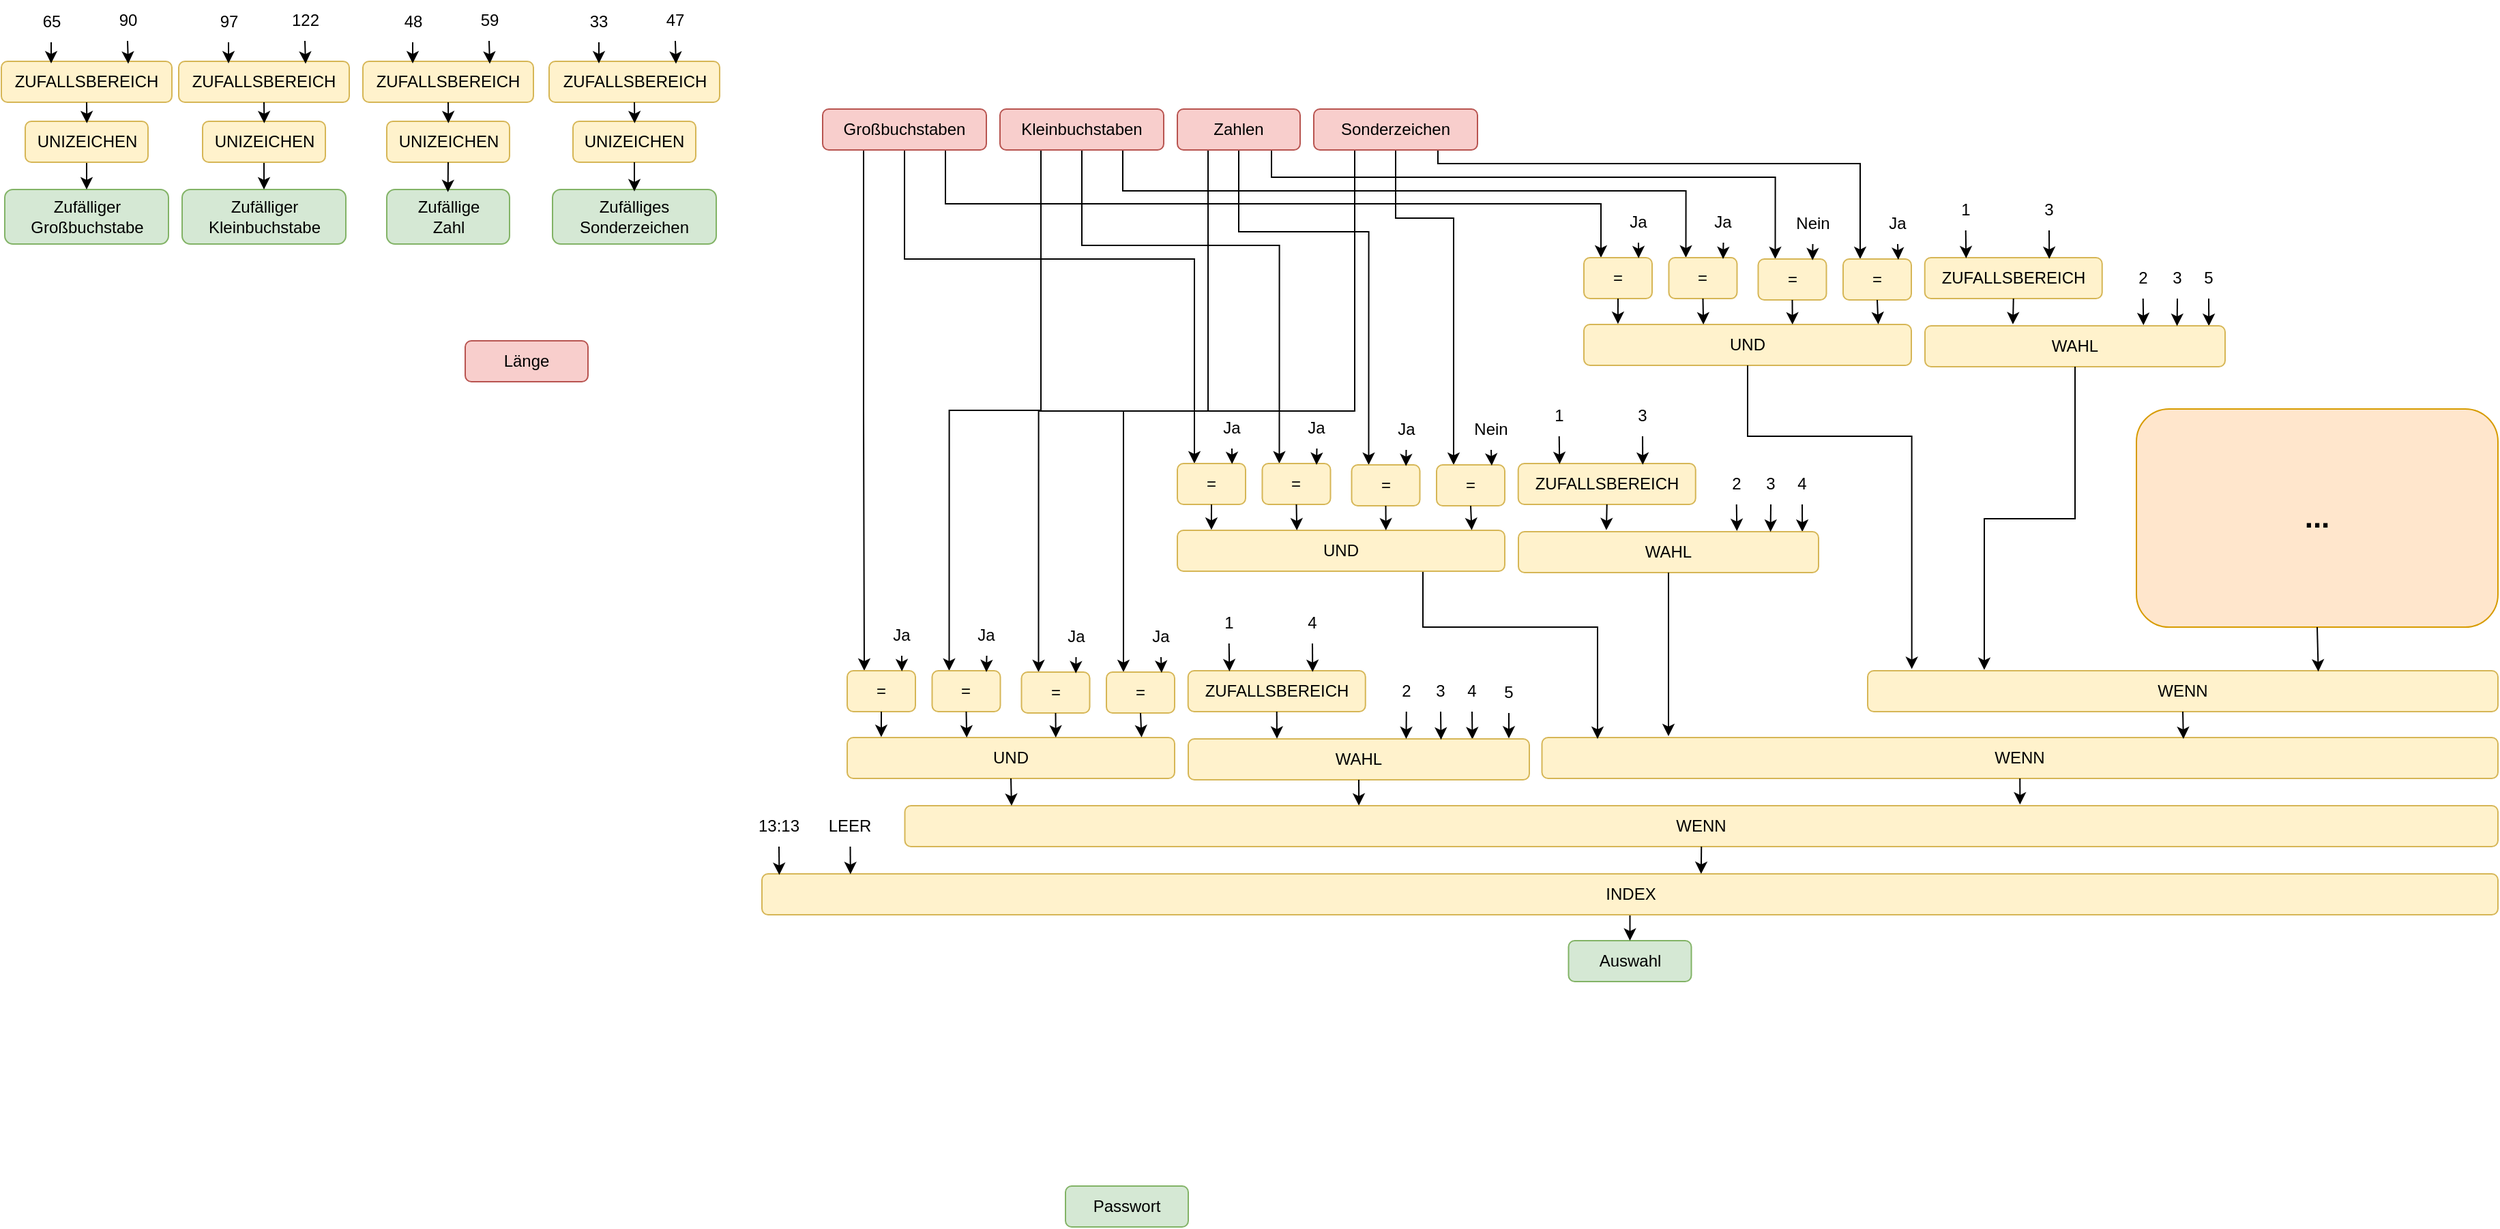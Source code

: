 <mxfile version="21.8.1" type="github">
  <diagram name="Seite-1" id="nKYYwXj5oOyGXuHnyCno">
    <mxGraphModel dx="1816" dy="517" grid="1" gridSize="10" guides="1" tooltips="1" connect="1" arrows="1" fold="1" page="1" pageScale="1" pageWidth="827" pageHeight="1169" math="0" shadow="0">
      <root>
        <mxCell id="0" />
        <mxCell id="1" parent="0" />
        <mxCell id="CdOR40OmgFl1oFGRCvYQ-68" value="3" style="text;html=1;strokeColor=none;fillColor=none;align=center;verticalAlign=middle;whiteSpace=wrap;rounded=0;" vertex="1" parent="1">
          <mxGeometry x="235" y="522" width="60" height="30" as="geometry" />
        </mxCell>
        <mxCell id="CdOR40OmgFl1oFGRCvYQ-69" value="4" style="text;html=1;strokeColor=none;fillColor=none;align=center;verticalAlign=middle;whiteSpace=wrap;rounded=0;" vertex="1" parent="1">
          <mxGeometry x="258" y="522" width="60" height="30" as="geometry" />
        </mxCell>
        <mxCell id="CdOR40OmgFl1oFGRCvYQ-84" style="edgeStyle=orthogonalEdgeStyle;rounded=0;orthogonalLoop=1;jettySize=auto;html=1;exitX=0.5;exitY=1;exitDx=0;exitDy=0;entryX=0.833;entryY=0.011;entryDx=0;entryDy=0;entryPerimeter=0;" edge="1" parent="1" source="CdOR40OmgFl1oFGRCvYQ-69" target="CdOR40OmgFl1oFGRCvYQ-63">
          <mxGeometry relative="1" as="geometry" />
        </mxCell>
        <mxCell id="CdOR40OmgFl1oFGRCvYQ-70" value="5" style="text;html=1;strokeColor=none;fillColor=none;align=center;verticalAlign=middle;whiteSpace=wrap;rounded=0;" vertex="1" parent="1">
          <mxGeometry x="285" y="523" width="60" height="30" as="geometry" />
        </mxCell>
        <mxCell id="CdOR40OmgFl1oFGRCvYQ-1" value="Länge" style="rounded=1;whiteSpace=wrap;html=1;fillColor=#f8cecc;strokeColor=#b85450;" vertex="1" parent="1">
          <mxGeometry x="-450" y="280" width="90" height="30" as="geometry" />
        </mxCell>
        <mxCell id="CdOR40OmgFl1oFGRCvYQ-192" style="edgeStyle=orthogonalEdgeStyle;rounded=0;orthogonalLoop=1;jettySize=auto;html=1;exitX=0.75;exitY=1;exitDx=0;exitDy=0;entryX=0.25;entryY=0;entryDx=0;entryDy=0;" edge="1" parent="1" source="CdOR40OmgFl1oFGRCvYQ-2" target="CdOR40OmgFl1oFGRCvYQ-142">
          <mxGeometry relative="1" as="geometry" />
        </mxCell>
        <mxCell id="CdOR40OmgFl1oFGRCvYQ-196" style="edgeStyle=orthogonalEdgeStyle;rounded=0;orthogonalLoop=1;jettySize=auto;html=1;exitX=0.5;exitY=1;exitDx=0;exitDy=0;entryX=0.25;entryY=0;entryDx=0;entryDy=0;" edge="1" parent="1" source="CdOR40OmgFl1oFGRCvYQ-2" target="CdOR40OmgFl1oFGRCvYQ-108">
          <mxGeometry relative="1" as="geometry">
            <Array as="points">
              <mxPoint x="-128" y="220" />
              <mxPoint x="84" y="220" />
            </Array>
          </mxGeometry>
        </mxCell>
        <mxCell id="CdOR40OmgFl1oFGRCvYQ-197" style="edgeStyle=orthogonalEdgeStyle;rounded=0;orthogonalLoop=1;jettySize=auto;html=1;exitX=0.25;exitY=1;exitDx=0;exitDy=0;entryX=0.25;entryY=0;entryDx=0;entryDy=0;" edge="1" parent="1" source="CdOR40OmgFl1oFGRCvYQ-2" target="CdOR40OmgFl1oFGRCvYQ-71">
          <mxGeometry relative="1" as="geometry" />
        </mxCell>
        <mxCell id="CdOR40OmgFl1oFGRCvYQ-2" value="Großbuchstaben" style="rounded=1;whiteSpace=wrap;html=1;fillColor=#f8cecc;strokeColor=#b85450;" vertex="1" parent="1">
          <mxGeometry x="-188" y="110" width="120" height="30" as="geometry" />
        </mxCell>
        <mxCell id="CdOR40OmgFl1oFGRCvYQ-191" style="edgeStyle=orthogonalEdgeStyle;rounded=0;orthogonalLoop=1;jettySize=auto;html=1;exitX=0.75;exitY=1;exitDx=0;exitDy=0;entryX=0.25;entryY=0;entryDx=0;entryDy=0;" edge="1" parent="1" source="CdOR40OmgFl1oFGRCvYQ-4" target="CdOR40OmgFl1oFGRCvYQ-144">
          <mxGeometry relative="1" as="geometry">
            <Array as="points">
              <mxPoint x="32" y="170" />
              <mxPoint x="445" y="170" />
            </Array>
          </mxGeometry>
        </mxCell>
        <mxCell id="CdOR40OmgFl1oFGRCvYQ-195" style="edgeStyle=orthogonalEdgeStyle;rounded=0;orthogonalLoop=1;jettySize=auto;html=1;exitX=0.5;exitY=1;exitDx=0;exitDy=0;entryX=0.25;entryY=0;entryDx=0;entryDy=0;" edge="1" parent="1" source="CdOR40OmgFl1oFGRCvYQ-4" target="CdOR40OmgFl1oFGRCvYQ-110">
          <mxGeometry relative="1" as="geometry">
            <Array as="points">
              <mxPoint x="2" y="210" />
              <mxPoint x="147" y="210" />
            </Array>
          </mxGeometry>
        </mxCell>
        <mxCell id="CdOR40OmgFl1oFGRCvYQ-198" style="edgeStyle=orthogonalEdgeStyle;rounded=0;orthogonalLoop=1;jettySize=auto;html=1;exitX=0.25;exitY=1;exitDx=0;exitDy=0;entryX=0.25;entryY=0;entryDx=0;entryDy=0;" edge="1" parent="1" source="CdOR40OmgFl1oFGRCvYQ-4" target="CdOR40OmgFl1oFGRCvYQ-73">
          <mxGeometry relative="1" as="geometry" />
        </mxCell>
        <mxCell id="CdOR40OmgFl1oFGRCvYQ-4" value="Kleinbuchstaben" style="rounded=1;whiteSpace=wrap;html=1;fillColor=#f8cecc;strokeColor=#b85450;" vertex="1" parent="1">
          <mxGeometry x="-58" y="110" width="120" height="30" as="geometry" />
        </mxCell>
        <mxCell id="CdOR40OmgFl1oFGRCvYQ-190" style="edgeStyle=orthogonalEdgeStyle;rounded=0;orthogonalLoop=1;jettySize=auto;html=1;exitX=0.75;exitY=1;exitDx=0;exitDy=0;entryX=0.25;entryY=0;entryDx=0;entryDy=0;" edge="1" parent="1" source="CdOR40OmgFl1oFGRCvYQ-5" target="CdOR40OmgFl1oFGRCvYQ-146">
          <mxGeometry relative="1" as="geometry">
            <Array as="points">
              <mxPoint x="141" y="140" />
              <mxPoint x="141" y="160" />
              <mxPoint x="510" y="160" />
            </Array>
          </mxGeometry>
        </mxCell>
        <mxCell id="CdOR40OmgFl1oFGRCvYQ-194" style="edgeStyle=orthogonalEdgeStyle;rounded=0;orthogonalLoop=1;jettySize=auto;html=1;exitX=0.5;exitY=1;exitDx=0;exitDy=0;entryX=0.25;entryY=0;entryDx=0;entryDy=0;" edge="1" parent="1" source="CdOR40OmgFl1oFGRCvYQ-5" target="CdOR40OmgFl1oFGRCvYQ-112">
          <mxGeometry relative="1" as="geometry">
            <Array as="points">
              <mxPoint x="117" y="200" />
              <mxPoint x="212" y="200" />
            </Array>
          </mxGeometry>
        </mxCell>
        <mxCell id="CdOR40OmgFl1oFGRCvYQ-199" style="edgeStyle=orthogonalEdgeStyle;rounded=0;orthogonalLoop=1;jettySize=auto;html=1;exitX=0.25;exitY=1;exitDx=0;exitDy=0;entryX=0.25;entryY=0;entryDx=0;entryDy=0;" edge="1" parent="1" source="CdOR40OmgFl1oFGRCvYQ-5" target="CdOR40OmgFl1oFGRCvYQ-75">
          <mxGeometry relative="1" as="geometry" />
        </mxCell>
        <mxCell id="CdOR40OmgFl1oFGRCvYQ-5" value="Zahlen" style="rounded=1;whiteSpace=wrap;html=1;fillColor=#f8cecc;strokeColor=#b85450;" vertex="1" parent="1">
          <mxGeometry x="72" y="110" width="90" height="30" as="geometry" />
        </mxCell>
        <mxCell id="CdOR40OmgFl1oFGRCvYQ-189" style="edgeStyle=orthogonalEdgeStyle;rounded=0;orthogonalLoop=1;jettySize=auto;html=1;exitX=0.75;exitY=1;exitDx=0;exitDy=0;entryX=0.25;entryY=0;entryDx=0;entryDy=0;" edge="1" parent="1" source="CdOR40OmgFl1oFGRCvYQ-6" target="CdOR40OmgFl1oFGRCvYQ-148">
          <mxGeometry relative="1" as="geometry">
            <Array as="points">
              <mxPoint x="263" y="140" />
              <mxPoint x="263" y="150" />
              <mxPoint x="572" y="150" />
            </Array>
          </mxGeometry>
        </mxCell>
        <mxCell id="CdOR40OmgFl1oFGRCvYQ-193" style="edgeStyle=orthogonalEdgeStyle;rounded=0;orthogonalLoop=1;jettySize=auto;html=1;exitX=0.5;exitY=1;exitDx=0;exitDy=0;entryX=0.25;entryY=0;entryDx=0;entryDy=0;" edge="1" parent="1" source="CdOR40OmgFl1oFGRCvYQ-6" target="CdOR40OmgFl1oFGRCvYQ-114">
          <mxGeometry relative="1" as="geometry">
            <Array as="points">
              <mxPoint x="232" y="190" />
              <mxPoint x="274" y="190" />
            </Array>
          </mxGeometry>
        </mxCell>
        <mxCell id="CdOR40OmgFl1oFGRCvYQ-200" style="edgeStyle=orthogonalEdgeStyle;rounded=0;orthogonalLoop=1;jettySize=auto;html=1;exitX=0.25;exitY=1;exitDx=0;exitDy=0;entryX=0.25;entryY=0;entryDx=0;entryDy=0;" edge="1" parent="1" source="CdOR40OmgFl1oFGRCvYQ-6" target="CdOR40OmgFl1oFGRCvYQ-77">
          <mxGeometry relative="1" as="geometry" />
        </mxCell>
        <mxCell id="CdOR40OmgFl1oFGRCvYQ-6" value="Sonderzeichen" style="rounded=1;whiteSpace=wrap;html=1;fillColor=#f8cecc;strokeColor=#b85450;" vertex="1" parent="1">
          <mxGeometry x="172" y="110" width="120" height="30" as="geometry" />
        </mxCell>
        <mxCell id="CdOR40OmgFl1oFGRCvYQ-8" value="Passwort" style="rounded=1;whiteSpace=wrap;html=1;fillColor=#d5e8d4;strokeColor=#82b366;" vertex="1" parent="1">
          <mxGeometry x="-10" y="900" width="90" height="30" as="geometry" />
        </mxCell>
        <mxCell id="CdOR40OmgFl1oFGRCvYQ-9" value="Auswahl" style="rounded=1;whiteSpace=wrap;html=1;fillColor=#d5e8d4;strokeColor=#82b366;" vertex="1" parent="1">
          <mxGeometry x="358.75" y="720" width="90" height="30" as="geometry" />
        </mxCell>
        <mxCell id="CdOR40OmgFl1oFGRCvYQ-11" value="Zufälliger&lt;br&gt;Großbuchstabe" style="rounded=1;whiteSpace=wrap;html=1;fillColor=#d5e8d4;strokeColor=#82b366;" vertex="1" parent="1">
          <mxGeometry x="-787.5" y="169" width="120" height="40" as="geometry" />
        </mxCell>
        <mxCell id="CdOR40OmgFl1oFGRCvYQ-12" value="Zufälliger&lt;br&gt;Kleinbuchstabe" style="rounded=1;whiteSpace=wrap;html=1;fillColor=#d5e8d4;strokeColor=#82b366;" vertex="1" parent="1">
          <mxGeometry x="-657.5" y="169" width="120" height="40" as="geometry" />
        </mxCell>
        <mxCell id="CdOR40OmgFl1oFGRCvYQ-14" value="Zufällige&lt;br&gt;Zahl" style="rounded=1;whiteSpace=wrap;html=1;fillColor=#d5e8d4;strokeColor=#82b366;" vertex="1" parent="1">
          <mxGeometry x="-507.5" y="169" width="90" height="40" as="geometry" />
        </mxCell>
        <mxCell id="CdOR40OmgFl1oFGRCvYQ-15" value="Zufälliges&lt;br&gt;Sonderzeichen" style="rounded=1;whiteSpace=wrap;html=1;fillColor=#d5e8d4;strokeColor=#82b366;" vertex="1" parent="1">
          <mxGeometry x="-386" y="169" width="120" height="40" as="geometry" />
        </mxCell>
        <mxCell id="CdOR40OmgFl1oFGRCvYQ-17" value="UNIZEICHEN" style="rounded=1;whiteSpace=wrap;html=1;fillColor=#fff2cc;strokeColor=#d6b656;" vertex="1" parent="1">
          <mxGeometry x="-371" y="119" width="90" height="30" as="geometry" />
        </mxCell>
        <mxCell id="CdOR40OmgFl1oFGRCvYQ-18" value="ZUFALLSBEREICH" style="rounded=1;whiteSpace=wrap;html=1;fillColor=#fff2cc;strokeColor=#d6b656;" vertex="1" parent="1">
          <mxGeometry x="-388.5" y="75" width="125" height="30" as="geometry" />
        </mxCell>
        <mxCell id="CdOR40OmgFl1oFGRCvYQ-19" value="33" style="text;html=1;strokeColor=none;fillColor=none;align=center;verticalAlign=middle;whiteSpace=wrap;rounded=0;" vertex="1" parent="1">
          <mxGeometry x="-382" y="31" width="60" height="30" as="geometry" />
        </mxCell>
        <mxCell id="CdOR40OmgFl1oFGRCvYQ-20" value="47" style="text;html=1;strokeColor=none;fillColor=none;align=center;verticalAlign=middle;whiteSpace=wrap;rounded=0;" vertex="1" parent="1">
          <mxGeometry x="-326" y="30" width="60" height="30" as="geometry" />
        </mxCell>
        <mxCell id="CdOR40OmgFl1oFGRCvYQ-22" style="edgeStyle=orthogonalEdgeStyle;rounded=0;orthogonalLoop=1;jettySize=auto;html=1;exitX=0.5;exitY=1;exitDx=0;exitDy=0;entryX=0.292;entryY=0.051;entryDx=0;entryDy=0;entryPerimeter=0;" edge="1" parent="1" source="CdOR40OmgFl1oFGRCvYQ-19" target="CdOR40OmgFl1oFGRCvYQ-18">
          <mxGeometry relative="1" as="geometry" />
        </mxCell>
        <mxCell id="CdOR40OmgFl1oFGRCvYQ-23" style="edgeStyle=orthogonalEdgeStyle;rounded=0;orthogonalLoop=1;jettySize=auto;html=1;exitX=0.5;exitY=1;exitDx=0;exitDy=0;entryX=0.744;entryY=0.058;entryDx=0;entryDy=0;entryPerimeter=0;" edge="1" parent="1" source="CdOR40OmgFl1oFGRCvYQ-20" target="CdOR40OmgFl1oFGRCvYQ-18">
          <mxGeometry relative="1" as="geometry" />
        </mxCell>
        <mxCell id="CdOR40OmgFl1oFGRCvYQ-24" style="edgeStyle=orthogonalEdgeStyle;rounded=0;orthogonalLoop=1;jettySize=auto;html=1;exitX=0.5;exitY=1;exitDx=0;exitDy=0;entryX=0.502;entryY=0.046;entryDx=0;entryDy=0;entryPerimeter=0;" edge="1" parent="1" source="CdOR40OmgFl1oFGRCvYQ-18" target="CdOR40OmgFl1oFGRCvYQ-17">
          <mxGeometry relative="1" as="geometry" />
        </mxCell>
        <mxCell id="CdOR40OmgFl1oFGRCvYQ-25" style="edgeStyle=orthogonalEdgeStyle;rounded=0;orthogonalLoop=1;jettySize=auto;html=1;exitX=0.5;exitY=1;exitDx=0;exitDy=0;entryX=0.5;entryY=0.035;entryDx=0;entryDy=0;entryPerimeter=0;" edge="1" parent="1" source="CdOR40OmgFl1oFGRCvYQ-17" target="CdOR40OmgFl1oFGRCvYQ-15">
          <mxGeometry relative="1" as="geometry" />
        </mxCell>
        <mxCell id="CdOR40OmgFl1oFGRCvYQ-56" style="edgeStyle=orthogonalEdgeStyle;rounded=0;orthogonalLoop=1;jettySize=auto;html=1;exitX=0.5;exitY=1;exitDx=0;exitDy=0;entryX=0.5;entryY=0;entryDx=0;entryDy=0;" edge="1" parent="1" source="CdOR40OmgFl1oFGRCvYQ-26" target="CdOR40OmgFl1oFGRCvYQ-12">
          <mxGeometry relative="1" as="geometry" />
        </mxCell>
        <mxCell id="CdOR40OmgFl1oFGRCvYQ-26" value="UNIZEICHEN" style="rounded=1;whiteSpace=wrap;html=1;fillColor=#fff2cc;strokeColor=#d6b656;" vertex="1" parent="1">
          <mxGeometry x="-642.5" y="119" width="90" height="30" as="geometry" />
        </mxCell>
        <mxCell id="CdOR40OmgFl1oFGRCvYQ-27" value="ZUFALLSBEREICH" style="rounded=1;whiteSpace=wrap;html=1;fillColor=#fff2cc;strokeColor=#d6b656;" vertex="1" parent="1">
          <mxGeometry x="-660" y="75" width="125" height="30" as="geometry" />
        </mxCell>
        <mxCell id="CdOR40OmgFl1oFGRCvYQ-28" value="97" style="text;html=1;strokeColor=none;fillColor=none;align=center;verticalAlign=middle;whiteSpace=wrap;rounded=0;" vertex="1" parent="1">
          <mxGeometry x="-653.5" y="31" width="60" height="30" as="geometry" />
        </mxCell>
        <mxCell id="CdOR40OmgFl1oFGRCvYQ-29" value="122" style="text;html=1;strokeColor=none;fillColor=none;align=center;verticalAlign=middle;whiteSpace=wrap;rounded=0;" vertex="1" parent="1">
          <mxGeometry x="-597.5" y="30" width="60" height="30" as="geometry" />
        </mxCell>
        <mxCell id="CdOR40OmgFl1oFGRCvYQ-30" style="edgeStyle=orthogonalEdgeStyle;rounded=0;orthogonalLoop=1;jettySize=auto;html=1;exitX=0.5;exitY=1;exitDx=0;exitDy=0;entryX=0.292;entryY=0.051;entryDx=0;entryDy=0;entryPerimeter=0;" edge="1" parent="1" source="CdOR40OmgFl1oFGRCvYQ-28" target="CdOR40OmgFl1oFGRCvYQ-27">
          <mxGeometry relative="1" as="geometry" />
        </mxCell>
        <mxCell id="CdOR40OmgFl1oFGRCvYQ-31" style="edgeStyle=orthogonalEdgeStyle;rounded=0;orthogonalLoop=1;jettySize=auto;html=1;exitX=0.5;exitY=1;exitDx=0;exitDy=0;entryX=0.744;entryY=0.058;entryDx=0;entryDy=0;entryPerimeter=0;" edge="1" parent="1" source="CdOR40OmgFl1oFGRCvYQ-29" target="CdOR40OmgFl1oFGRCvYQ-27">
          <mxGeometry relative="1" as="geometry" />
        </mxCell>
        <mxCell id="CdOR40OmgFl1oFGRCvYQ-32" style="edgeStyle=orthogonalEdgeStyle;rounded=0;orthogonalLoop=1;jettySize=auto;html=1;exitX=0.5;exitY=1;exitDx=0;exitDy=0;entryX=0.502;entryY=0.046;entryDx=0;entryDy=0;entryPerimeter=0;" edge="1" parent="1" source="CdOR40OmgFl1oFGRCvYQ-27" target="CdOR40OmgFl1oFGRCvYQ-26">
          <mxGeometry relative="1" as="geometry" />
        </mxCell>
        <mxCell id="CdOR40OmgFl1oFGRCvYQ-57" style="edgeStyle=orthogonalEdgeStyle;rounded=0;orthogonalLoop=1;jettySize=auto;html=1;exitX=0.5;exitY=1;exitDx=0;exitDy=0;entryX=0.5;entryY=0;entryDx=0;entryDy=0;" edge="1" parent="1" source="CdOR40OmgFl1oFGRCvYQ-33" target="CdOR40OmgFl1oFGRCvYQ-11">
          <mxGeometry relative="1" as="geometry" />
        </mxCell>
        <mxCell id="CdOR40OmgFl1oFGRCvYQ-33" value="UNIZEICHEN" style="rounded=1;whiteSpace=wrap;html=1;fillColor=#fff2cc;strokeColor=#d6b656;" vertex="1" parent="1">
          <mxGeometry x="-772.5" y="119" width="90" height="30" as="geometry" />
        </mxCell>
        <mxCell id="CdOR40OmgFl1oFGRCvYQ-34" value="ZUFALLSBEREICH" style="rounded=1;whiteSpace=wrap;html=1;fillColor=#fff2cc;strokeColor=#d6b656;" vertex="1" parent="1">
          <mxGeometry x="-790" y="75" width="125" height="30" as="geometry" />
        </mxCell>
        <mxCell id="CdOR40OmgFl1oFGRCvYQ-35" value="65" style="text;html=1;strokeColor=none;fillColor=none;align=center;verticalAlign=middle;whiteSpace=wrap;rounded=0;" vertex="1" parent="1">
          <mxGeometry x="-783.5" y="31" width="60" height="30" as="geometry" />
        </mxCell>
        <mxCell id="CdOR40OmgFl1oFGRCvYQ-36" value="90" style="text;html=1;strokeColor=none;fillColor=none;align=center;verticalAlign=middle;whiteSpace=wrap;rounded=0;" vertex="1" parent="1">
          <mxGeometry x="-727.5" y="30" width="60" height="30" as="geometry" />
        </mxCell>
        <mxCell id="CdOR40OmgFl1oFGRCvYQ-37" style="edgeStyle=orthogonalEdgeStyle;rounded=0;orthogonalLoop=1;jettySize=auto;html=1;exitX=0.5;exitY=1;exitDx=0;exitDy=0;entryX=0.292;entryY=0.051;entryDx=0;entryDy=0;entryPerimeter=0;" edge="1" parent="1" source="CdOR40OmgFl1oFGRCvYQ-35" target="CdOR40OmgFl1oFGRCvYQ-34">
          <mxGeometry relative="1" as="geometry" />
        </mxCell>
        <mxCell id="CdOR40OmgFl1oFGRCvYQ-38" style="edgeStyle=orthogonalEdgeStyle;rounded=0;orthogonalLoop=1;jettySize=auto;html=1;exitX=0.5;exitY=1;exitDx=0;exitDy=0;entryX=0.744;entryY=0.058;entryDx=0;entryDy=0;entryPerimeter=0;" edge="1" parent="1" source="CdOR40OmgFl1oFGRCvYQ-36" target="CdOR40OmgFl1oFGRCvYQ-34">
          <mxGeometry relative="1" as="geometry" />
        </mxCell>
        <mxCell id="CdOR40OmgFl1oFGRCvYQ-39" style="edgeStyle=orthogonalEdgeStyle;rounded=0;orthogonalLoop=1;jettySize=auto;html=1;exitX=0.5;exitY=1;exitDx=0;exitDy=0;entryX=0.502;entryY=0.046;entryDx=0;entryDy=0;entryPerimeter=0;" edge="1" parent="1" source="CdOR40OmgFl1oFGRCvYQ-34" target="CdOR40OmgFl1oFGRCvYQ-33">
          <mxGeometry relative="1" as="geometry" />
        </mxCell>
        <mxCell id="CdOR40OmgFl1oFGRCvYQ-47" value="UNIZEICHEN" style="rounded=1;whiteSpace=wrap;html=1;fillColor=#fff2cc;strokeColor=#d6b656;" vertex="1" parent="1">
          <mxGeometry x="-507.5" y="119" width="90" height="30" as="geometry" />
        </mxCell>
        <mxCell id="CdOR40OmgFl1oFGRCvYQ-48" value="ZUFALLSBEREICH" style="rounded=1;whiteSpace=wrap;html=1;fillColor=#fff2cc;strokeColor=#d6b656;" vertex="1" parent="1">
          <mxGeometry x="-525" y="75" width="125" height="30" as="geometry" />
        </mxCell>
        <mxCell id="CdOR40OmgFl1oFGRCvYQ-49" value="48" style="text;html=1;strokeColor=none;fillColor=none;align=center;verticalAlign=middle;whiteSpace=wrap;rounded=0;" vertex="1" parent="1">
          <mxGeometry x="-518.5" y="31" width="60" height="30" as="geometry" />
        </mxCell>
        <mxCell id="CdOR40OmgFl1oFGRCvYQ-50" value="59" style="text;html=1;strokeColor=none;fillColor=none;align=center;verticalAlign=middle;whiteSpace=wrap;rounded=0;" vertex="1" parent="1">
          <mxGeometry x="-462.5" y="30" width="60" height="30" as="geometry" />
        </mxCell>
        <mxCell id="CdOR40OmgFl1oFGRCvYQ-51" style="edgeStyle=orthogonalEdgeStyle;rounded=0;orthogonalLoop=1;jettySize=auto;html=1;exitX=0.5;exitY=1;exitDx=0;exitDy=0;entryX=0.292;entryY=0.051;entryDx=0;entryDy=0;entryPerimeter=0;" edge="1" parent="1" source="CdOR40OmgFl1oFGRCvYQ-49" target="CdOR40OmgFl1oFGRCvYQ-48">
          <mxGeometry relative="1" as="geometry" />
        </mxCell>
        <mxCell id="CdOR40OmgFl1oFGRCvYQ-52" style="edgeStyle=orthogonalEdgeStyle;rounded=0;orthogonalLoop=1;jettySize=auto;html=1;exitX=0.5;exitY=1;exitDx=0;exitDy=0;entryX=0.744;entryY=0.058;entryDx=0;entryDy=0;entryPerimeter=0;" edge="1" parent="1" source="CdOR40OmgFl1oFGRCvYQ-50" target="CdOR40OmgFl1oFGRCvYQ-48">
          <mxGeometry relative="1" as="geometry" />
        </mxCell>
        <mxCell id="CdOR40OmgFl1oFGRCvYQ-53" style="edgeStyle=orthogonalEdgeStyle;rounded=0;orthogonalLoop=1;jettySize=auto;html=1;exitX=0.5;exitY=1;exitDx=0;exitDy=0;entryX=0.502;entryY=0.046;entryDx=0;entryDy=0;entryPerimeter=0;" edge="1" parent="1" source="CdOR40OmgFl1oFGRCvYQ-48" target="CdOR40OmgFl1oFGRCvYQ-47">
          <mxGeometry relative="1" as="geometry" />
        </mxCell>
        <mxCell id="CdOR40OmgFl1oFGRCvYQ-54" style="edgeStyle=orthogonalEdgeStyle;rounded=0;orthogonalLoop=1;jettySize=auto;html=1;exitX=0.5;exitY=1;exitDx=0;exitDy=0;entryX=0.498;entryY=0.048;entryDx=0;entryDy=0;entryPerimeter=0;" edge="1" parent="1" source="CdOR40OmgFl1oFGRCvYQ-47" target="CdOR40OmgFl1oFGRCvYQ-14">
          <mxGeometry relative="1" as="geometry" />
        </mxCell>
        <mxCell id="CdOR40OmgFl1oFGRCvYQ-176" style="edgeStyle=orthogonalEdgeStyle;rounded=0;orthogonalLoop=1;jettySize=auto;html=1;exitX=0.5;exitY=1;exitDx=0;exitDy=0;entryX=0.5;entryY=0;entryDx=0;entryDy=0;" edge="1" parent="1" source="CdOR40OmgFl1oFGRCvYQ-58" target="CdOR40OmgFl1oFGRCvYQ-9">
          <mxGeometry relative="1" as="geometry" />
        </mxCell>
        <mxCell id="CdOR40OmgFl1oFGRCvYQ-58" value="INDEX" style="rounded=1;whiteSpace=wrap;html=1;fillColor=#fff2cc;strokeColor=#d6b656;" vertex="1" parent="1">
          <mxGeometry x="-232.5" y="671" width="1272.5" height="30" as="geometry" />
        </mxCell>
        <mxCell id="CdOR40OmgFl1oFGRCvYQ-59" value="13:13" style="text;html=1;strokeColor=none;fillColor=none;align=center;verticalAlign=middle;whiteSpace=wrap;rounded=0;" vertex="1" parent="1">
          <mxGeometry x="-250" y="621" width="60" height="30" as="geometry" />
        </mxCell>
        <mxCell id="CdOR40OmgFl1oFGRCvYQ-60" value="LEER" style="text;html=1;strokeColor=none;fillColor=none;align=center;verticalAlign=middle;whiteSpace=wrap;rounded=0;" vertex="1" parent="1">
          <mxGeometry x="-197.75" y="621" width="60" height="30" as="geometry" />
        </mxCell>
        <mxCell id="CdOR40OmgFl1oFGRCvYQ-61" value="WENN" style="rounded=1;whiteSpace=wrap;html=1;fillColor=#fff2cc;strokeColor=#d6b656;" vertex="1" parent="1">
          <mxGeometry x="-127.75" y="621" width="1167.75" height="30" as="geometry" />
        </mxCell>
        <mxCell id="CdOR40OmgFl1oFGRCvYQ-62" value="UND" style="rounded=1;whiteSpace=wrap;html=1;fillColor=#fff2cc;strokeColor=#d6b656;" vertex="1" parent="1">
          <mxGeometry x="-170" y="571" width="240" height="30" as="geometry" />
        </mxCell>
        <mxCell id="CdOR40OmgFl1oFGRCvYQ-63" value="WAHL" style="rounded=1;whiteSpace=wrap;html=1;fillColor=#fff2cc;strokeColor=#d6b656;" vertex="1" parent="1">
          <mxGeometry x="80" y="572" width="250" height="30" as="geometry" />
        </mxCell>
        <mxCell id="CdOR40OmgFl1oFGRCvYQ-64" value="ZUFALLSBEREICH" style="rounded=1;whiteSpace=wrap;html=1;fillColor=#fff2cc;strokeColor=#d6b656;" vertex="1" parent="1">
          <mxGeometry x="79.87" y="522" width="130" height="30" as="geometry" />
        </mxCell>
        <mxCell id="CdOR40OmgFl1oFGRCvYQ-65" value="1" style="text;html=1;strokeColor=none;fillColor=none;align=center;verticalAlign=middle;whiteSpace=wrap;rounded=0;" vertex="1" parent="1">
          <mxGeometry x="79.87" y="472" width="60" height="30" as="geometry" />
        </mxCell>
        <mxCell id="CdOR40OmgFl1oFGRCvYQ-66" value="4" style="text;html=1;strokeColor=none;fillColor=none;align=center;verticalAlign=middle;whiteSpace=wrap;rounded=0;" vertex="1" parent="1">
          <mxGeometry x="141" y="472" width="60" height="30" as="geometry" />
        </mxCell>
        <mxCell id="CdOR40OmgFl1oFGRCvYQ-67" value="2" style="text;html=1;strokeColor=none;fillColor=none;align=center;verticalAlign=middle;whiteSpace=wrap;rounded=0;" vertex="1" parent="1">
          <mxGeometry x="209.87" y="522" width="60" height="30" as="geometry" />
        </mxCell>
        <mxCell id="CdOR40OmgFl1oFGRCvYQ-71" value="=" style="rounded=1;whiteSpace=wrap;html=1;fillColor=#fff2cc;strokeColor=#d6b656;" vertex="1" parent="1">
          <mxGeometry x="-170" y="522" width="50" height="30" as="geometry" />
        </mxCell>
        <mxCell id="CdOR40OmgFl1oFGRCvYQ-72" value="Ja" style="text;html=1;strokeColor=none;fillColor=none;align=center;verticalAlign=middle;whiteSpace=wrap;rounded=0;" vertex="1" parent="1">
          <mxGeometry x="-160" y="481" width="60" height="30" as="geometry" />
        </mxCell>
        <mxCell id="CdOR40OmgFl1oFGRCvYQ-73" value="=" style="rounded=1;whiteSpace=wrap;html=1;fillColor=#fff2cc;strokeColor=#d6b656;" vertex="1" parent="1">
          <mxGeometry x="-107.75" y="522" width="50" height="30" as="geometry" />
        </mxCell>
        <mxCell id="CdOR40OmgFl1oFGRCvYQ-74" value="Ja" style="text;html=1;strokeColor=none;fillColor=none;align=center;verticalAlign=middle;whiteSpace=wrap;rounded=0;" vertex="1" parent="1">
          <mxGeometry x="-97.75" y="481" width="60" height="30" as="geometry" />
        </mxCell>
        <mxCell id="CdOR40OmgFl1oFGRCvYQ-75" value="=" style="rounded=1;whiteSpace=wrap;html=1;fillColor=#fff2cc;strokeColor=#d6b656;" vertex="1" parent="1">
          <mxGeometry x="-42.25" y="523" width="50" height="30" as="geometry" />
        </mxCell>
        <mxCell id="CdOR40OmgFl1oFGRCvYQ-76" value="Ja" style="text;html=1;strokeColor=none;fillColor=none;align=center;verticalAlign=middle;whiteSpace=wrap;rounded=0;" vertex="1" parent="1">
          <mxGeometry x="-32.25" y="482" width="60" height="30" as="geometry" />
        </mxCell>
        <mxCell id="CdOR40OmgFl1oFGRCvYQ-77" value="=" style="rounded=1;whiteSpace=wrap;html=1;fillColor=#fff2cc;strokeColor=#d6b656;" vertex="1" parent="1">
          <mxGeometry x="20" y="523" width="50" height="30" as="geometry" />
        </mxCell>
        <mxCell id="CdOR40OmgFl1oFGRCvYQ-78" value="Ja" style="text;html=1;strokeColor=none;fillColor=none;align=center;verticalAlign=middle;whiteSpace=wrap;rounded=0;" vertex="1" parent="1">
          <mxGeometry x="30" y="482" width="60" height="30" as="geometry" />
        </mxCell>
        <mxCell id="CdOR40OmgFl1oFGRCvYQ-82" style="edgeStyle=orthogonalEdgeStyle;rounded=0;orthogonalLoop=1;jettySize=auto;html=1;exitX=0.5;exitY=1;exitDx=0;exitDy=0;entryX=0.26;entryY=-0.006;entryDx=0;entryDy=0;entryPerimeter=0;" edge="1" parent="1" source="CdOR40OmgFl1oFGRCvYQ-64" target="CdOR40OmgFl1oFGRCvYQ-63">
          <mxGeometry relative="1" as="geometry" />
        </mxCell>
        <mxCell id="CdOR40OmgFl1oFGRCvYQ-83" style="edgeStyle=orthogonalEdgeStyle;rounded=0;orthogonalLoop=1;jettySize=auto;html=1;exitX=0.5;exitY=1;exitDx=0;exitDy=0;entryX=0.94;entryY=-0.011;entryDx=0;entryDy=0;entryPerimeter=0;" edge="1" parent="1" source="CdOR40OmgFl1oFGRCvYQ-70" target="CdOR40OmgFl1oFGRCvYQ-63">
          <mxGeometry relative="1" as="geometry" />
        </mxCell>
        <mxCell id="CdOR40OmgFl1oFGRCvYQ-85" style="edgeStyle=orthogonalEdgeStyle;rounded=0;orthogonalLoop=1;jettySize=auto;html=1;exitX=0.5;exitY=1;exitDx=0;exitDy=0;entryX=0.741;entryY=0.019;entryDx=0;entryDy=0;entryPerimeter=0;" edge="1" parent="1" source="CdOR40OmgFl1oFGRCvYQ-68" target="CdOR40OmgFl1oFGRCvYQ-63">
          <mxGeometry relative="1" as="geometry" />
        </mxCell>
        <mxCell id="CdOR40OmgFl1oFGRCvYQ-86" style="edgeStyle=orthogonalEdgeStyle;rounded=0;orthogonalLoop=1;jettySize=auto;html=1;exitX=0.5;exitY=1;exitDx=0;exitDy=0;entryX=0.639;entryY=0.002;entryDx=0;entryDy=0;entryPerimeter=0;" edge="1" parent="1" source="CdOR40OmgFl1oFGRCvYQ-67" target="CdOR40OmgFl1oFGRCvYQ-63">
          <mxGeometry relative="1" as="geometry" />
        </mxCell>
        <mxCell id="CdOR40OmgFl1oFGRCvYQ-87" style="edgeStyle=orthogonalEdgeStyle;rounded=0;orthogonalLoop=1;jettySize=auto;html=1;exitX=0.5;exitY=1;exitDx=0;exitDy=0;entryX=0.233;entryY=0.015;entryDx=0;entryDy=0;entryPerimeter=0;" edge="1" parent="1" source="CdOR40OmgFl1oFGRCvYQ-65" target="CdOR40OmgFl1oFGRCvYQ-64">
          <mxGeometry relative="1" as="geometry" />
        </mxCell>
        <mxCell id="CdOR40OmgFl1oFGRCvYQ-88" style="edgeStyle=orthogonalEdgeStyle;rounded=0;orthogonalLoop=1;jettySize=auto;html=1;exitX=0.5;exitY=1;exitDx=0;exitDy=0;entryX=0.702;entryY=0.03;entryDx=0;entryDy=0;entryPerimeter=0;" edge="1" parent="1" source="CdOR40OmgFl1oFGRCvYQ-66" target="CdOR40OmgFl1oFGRCvYQ-64">
          <mxGeometry relative="1" as="geometry" />
        </mxCell>
        <mxCell id="CdOR40OmgFl1oFGRCvYQ-89" style="edgeStyle=orthogonalEdgeStyle;rounded=0;orthogonalLoop=1;jettySize=auto;html=1;exitX=0.5;exitY=1;exitDx=0;exitDy=0;entryX=0.802;entryY=0.013;entryDx=0;entryDy=0;entryPerimeter=0;" edge="1" parent="1" source="CdOR40OmgFl1oFGRCvYQ-72" target="CdOR40OmgFl1oFGRCvYQ-71">
          <mxGeometry relative="1" as="geometry" />
        </mxCell>
        <mxCell id="CdOR40OmgFl1oFGRCvYQ-90" style="edgeStyle=orthogonalEdgeStyle;rounded=0;orthogonalLoop=1;jettySize=auto;html=1;exitX=0.5;exitY=1;exitDx=0;exitDy=0;entryX=0.795;entryY=0.032;entryDx=0;entryDy=0;entryPerimeter=0;" edge="1" parent="1" source="CdOR40OmgFl1oFGRCvYQ-74" target="CdOR40OmgFl1oFGRCvYQ-73">
          <mxGeometry relative="1" as="geometry" />
        </mxCell>
        <mxCell id="CdOR40OmgFl1oFGRCvYQ-91" style="edgeStyle=orthogonalEdgeStyle;rounded=0;orthogonalLoop=1;jettySize=auto;html=1;exitX=0.5;exitY=1;exitDx=0;exitDy=0;entryX=0.797;entryY=0.031;entryDx=0;entryDy=0;entryPerimeter=0;" edge="1" parent="1" source="CdOR40OmgFl1oFGRCvYQ-76" target="CdOR40OmgFl1oFGRCvYQ-75">
          <mxGeometry relative="1" as="geometry" />
        </mxCell>
        <mxCell id="CdOR40OmgFl1oFGRCvYQ-92" style="edgeStyle=orthogonalEdgeStyle;rounded=0;orthogonalLoop=1;jettySize=auto;html=1;exitX=0.5;exitY=1;exitDx=0;exitDy=0;entryX=0.809;entryY=0.018;entryDx=0;entryDy=0;entryPerimeter=0;" edge="1" parent="1" source="CdOR40OmgFl1oFGRCvYQ-78" target="CdOR40OmgFl1oFGRCvYQ-77">
          <mxGeometry relative="1" as="geometry" />
        </mxCell>
        <mxCell id="CdOR40OmgFl1oFGRCvYQ-93" style="edgeStyle=orthogonalEdgeStyle;rounded=0;orthogonalLoop=1;jettySize=auto;html=1;exitX=0.5;exitY=1;exitDx=0;exitDy=0;entryX=0.104;entryY=-0.012;entryDx=0;entryDy=0;entryPerimeter=0;" edge="1" parent="1" source="CdOR40OmgFl1oFGRCvYQ-71" target="CdOR40OmgFl1oFGRCvYQ-62">
          <mxGeometry relative="1" as="geometry" />
        </mxCell>
        <mxCell id="CdOR40OmgFl1oFGRCvYQ-94" style="edgeStyle=orthogonalEdgeStyle;rounded=0;orthogonalLoop=1;jettySize=auto;html=1;exitX=0.5;exitY=1;exitDx=0;exitDy=0;entryX=0.365;entryY=0.001;entryDx=0;entryDy=0;entryPerimeter=0;" edge="1" parent="1" source="CdOR40OmgFl1oFGRCvYQ-73" target="CdOR40OmgFl1oFGRCvYQ-62">
          <mxGeometry relative="1" as="geometry" />
        </mxCell>
        <mxCell id="CdOR40OmgFl1oFGRCvYQ-95" style="edgeStyle=orthogonalEdgeStyle;rounded=0;orthogonalLoop=1;jettySize=auto;html=1;exitX=0.5;exitY=1;exitDx=0;exitDy=0;entryX=0.637;entryY=0.001;entryDx=0;entryDy=0;entryPerimeter=0;" edge="1" parent="1" source="CdOR40OmgFl1oFGRCvYQ-75" target="CdOR40OmgFl1oFGRCvYQ-62">
          <mxGeometry relative="1" as="geometry" />
        </mxCell>
        <mxCell id="CdOR40OmgFl1oFGRCvYQ-96" style="edgeStyle=orthogonalEdgeStyle;rounded=0;orthogonalLoop=1;jettySize=auto;html=1;exitX=0.5;exitY=1;exitDx=0;exitDy=0;entryX=0.899;entryY=-0.005;entryDx=0;entryDy=0;entryPerimeter=0;" edge="1" parent="1" source="CdOR40OmgFl1oFGRCvYQ-77" target="CdOR40OmgFl1oFGRCvYQ-62">
          <mxGeometry relative="1" as="geometry" />
        </mxCell>
        <mxCell id="CdOR40OmgFl1oFGRCvYQ-97" value="3" style="text;html=1;strokeColor=none;fillColor=none;align=center;verticalAlign=middle;whiteSpace=wrap;rounded=0;" vertex="1" parent="1">
          <mxGeometry x="477" y="370" width="60" height="30" as="geometry" />
        </mxCell>
        <mxCell id="CdOR40OmgFl1oFGRCvYQ-98" value="4" style="text;html=1;strokeColor=none;fillColor=none;align=center;verticalAlign=middle;whiteSpace=wrap;rounded=0;" vertex="1" parent="1">
          <mxGeometry x="500" y="370" width="60" height="30" as="geometry" />
        </mxCell>
        <mxCell id="CdOR40OmgFl1oFGRCvYQ-99" style="edgeStyle=orthogonalEdgeStyle;rounded=0;orthogonalLoop=1;jettySize=auto;html=1;exitX=0.5;exitY=1;exitDx=0;exitDy=0;entryX=0.946;entryY=0.003;entryDx=0;entryDy=0;entryPerimeter=0;" edge="1" parent="1" source="CdOR40OmgFl1oFGRCvYQ-98" target="CdOR40OmgFl1oFGRCvYQ-103">
          <mxGeometry relative="1" as="geometry" />
        </mxCell>
        <mxCell id="CdOR40OmgFl1oFGRCvYQ-101" value="WENN" style="rounded=1;whiteSpace=wrap;html=1;fillColor=#fff2cc;strokeColor=#d6b656;" vertex="1" parent="1">
          <mxGeometry x="339.25" y="571" width="700.75" height="30" as="geometry" />
        </mxCell>
        <mxCell id="CdOR40OmgFl1oFGRCvYQ-163" style="edgeStyle=orthogonalEdgeStyle;rounded=0;orthogonalLoop=1;jettySize=auto;html=1;exitX=0.75;exitY=1;exitDx=0;exitDy=0;" edge="1" parent="1" source="CdOR40OmgFl1oFGRCvYQ-102">
          <mxGeometry relative="1" as="geometry">
            <mxPoint x="380" y="572" as="targetPoint" />
            <Array as="points">
              <mxPoint x="252" y="490" />
              <mxPoint x="380" y="490" />
            </Array>
          </mxGeometry>
        </mxCell>
        <mxCell id="CdOR40OmgFl1oFGRCvYQ-102" value="UND" style="rounded=1;whiteSpace=wrap;html=1;fillColor=#fff2cc;strokeColor=#d6b656;" vertex="1" parent="1">
          <mxGeometry x="72" y="419" width="240" height="30" as="geometry" />
        </mxCell>
        <mxCell id="CdOR40OmgFl1oFGRCvYQ-103" value="WAHL" style="rounded=1;whiteSpace=wrap;html=1;fillColor=#fff2cc;strokeColor=#d6b656;" vertex="1" parent="1">
          <mxGeometry x="322" y="420" width="220" height="30" as="geometry" />
        </mxCell>
        <mxCell id="CdOR40OmgFl1oFGRCvYQ-104" value="ZUFALLSBEREICH" style="rounded=1;whiteSpace=wrap;html=1;fillColor=#fff2cc;strokeColor=#d6b656;" vertex="1" parent="1">
          <mxGeometry x="321.87" y="370" width="130" height="30" as="geometry" />
        </mxCell>
        <mxCell id="CdOR40OmgFl1oFGRCvYQ-105" value="1" style="text;html=1;strokeColor=none;fillColor=none;align=center;verticalAlign=middle;whiteSpace=wrap;rounded=0;" vertex="1" parent="1">
          <mxGeometry x="321.87" y="320" width="60" height="30" as="geometry" />
        </mxCell>
        <mxCell id="CdOR40OmgFl1oFGRCvYQ-106" value="3" style="text;html=1;strokeColor=none;fillColor=none;align=center;verticalAlign=middle;whiteSpace=wrap;rounded=0;" vertex="1" parent="1">
          <mxGeometry x="383" y="320" width="60" height="30" as="geometry" />
        </mxCell>
        <mxCell id="CdOR40OmgFl1oFGRCvYQ-107" value="2" style="text;html=1;strokeColor=none;fillColor=none;align=center;verticalAlign=middle;whiteSpace=wrap;rounded=0;" vertex="1" parent="1">
          <mxGeometry x="451.87" y="370" width="60" height="30" as="geometry" />
        </mxCell>
        <mxCell id="CdOR40OmgFl1oFGRCvYQ-108" value="=" style="rounded=1;whiteSpace=wrap;html=1;fillColor=#fff2cc;strokeColor=#d6b656;" vertex="1" parent="1">
          <mxGeometry x="72" y="370" width="50" height="30" as="geometry" />
        </mxCell>
        <mxCell id="CdOR40OmgFl1oFGRCvYQ-109" value="Ja" style="text;html=1;strokeColor=none;fillColor=none;align=center;verticalAlign=middle;whiteSpace=wrap;rounded=0;" vertex="1" parent="1">
          <mxGeometry x="82" y="329" width="60" height="30" as="geometry" />
        </mxCell>
        <mxCell id="CdOR40OmgFl1oFGRCvYQ-110" value="=" style="rounded=1;whiteSpace=wrap;html=1;fillColor=#fff2cc;strokeColor=#d6b656;" vertex="1" parent="1">
          <mxGeometry x="134.25" y="370" width="50" height="30" as="geometry" />
        </mxCell>
        <mxCell id="CdOR40OmgFl1oFGRCvYQ-111" value="Ja" style="text;html=1;strokeColor=none;fillColor=none;align=center;verticalAlign=middle;whiteSpace=wrap;rounded=0;" vertex="1" parent="1">
          <mxGeometry x="144.25" y="329" width="60" height="30" as="geometry" />
        </mxCell>
        <mxCell id="CdOR40OmgFl1oFGRCvYQ-112" value="=" style="rounded=1;whiteSpace=wrap;html=1;fillColor=#fff2cc;strokeColor=#d6b656;" vertex="1" parent="1">
          <mxGeometry x="199.75" y="371" width="50" height="30" as="geometry" />
        </mxCell>
        <mxCell id="CdOR40OmgFl1oFGRCvYQ-113" value="Ja" style="text;html=1;strokeColor=none;fillColor=none;align=center;verticalAlign=middle;whiteSpace=wrap;rounded=0;" vertex="1" parent="1">
          <mxGeometry x="209.75" y="330" width="60" height="30" as="geometry" />
        </mxCell>
        <mxCell id="CdOR40OmgFl1oFGRCvYQ-114" value="=" style="rounded=1;whiteSpace=wrap;html=1;fillColor=#fff2cc;strokeColor=#d6b656;" vertex="1" parent="1">
          <mxGeometry x="262" y="371" width="50" height="30" as="geometry" />
        </mxCell>
        <mxCell id="CdOR40OmgFl1oFGRCvYQ-115" value="Nein" style="text;html=1;strokeColor=none;fillColor=none;align=center;verticalAlign=middle;whiteSpace=wrap;rounded=0;" vertex="1" parent="1">
          <mxGeometry x="272" y="330" width="60" height="30" as="geometry" />
        </mxCell>
        <mxCell id="CdOR40OmgFl1oFGRCvYQ-118" style="edgeStyle=orthogonalEdgeStyle;rounded=0;orthogonalLoop=1;jettySize=auto;html=1;exitX=0.5;exitY=1;exitDx=0;exitDy=0;entryX=0.293;entryY=-0.036;entryDx=0;entryDy=0;entryPerimeter=0;" edge="1" parent="1" source="CdOR40OmgFl1oFGRCvYQ-104" target="CdOR40OmgFl1oFGRCvYQ-103">
          <mxGeometry relative="1" as="geometry" />
        </mxCell>
        <mxCell id="CdOR40OmgFl1oFGRCvYQ-120" style="edgeStyle=orthogonalEdgeStyle;rounded=0;orthogonalLoop=1;jettySize=auto;html=1;exitX=0.5;exitY=1;exitDx=0;exitDy=0;entryX=0.84;entryY=0.003;entryDx=0;entryDy=0;entryPerimeter=0;" edge="1" parent="1" source="CdOR40OmgFl1oFGRCvYQ-97" target="CdOR40OmgFl1oFGRCvYQ-103">
          <mxGeometry relative="1" as="geometry" />
        </mxCell>
        <mxCell id="CdOR40OmgFl1oFGRCvYQ-121" style="edgeStyle=orthogonalEdgeStyle;rounded=0;orthogonalLoop=1;jettySize=auto;html=1;exitX=0.5;exitY=1;exitDx=0;exitDy=0;entryX=0.728;entryY=-0.017;entryDx=0;entryDy=0;entryPerimeter=0;" edge="1" parent="1" source="CdOR40OmgFl1oFGRCvYQ-107" target="CdOR40OmgFl1oFGRCvYQ-103">
          <mxGeometry relative="1" as="geometry" />
        </mxCell>
        <mxCell id="CdOR40OmgFl1oFGRCvYQ-122" style="edgeStyle=orthogonalEdgeStyle;rounded=0;orthogonalLoop=1;jettySize=auto;html=1;exitX=0.5;exitY=1;exitDx=0;exitDy=0;entryX=0.233;entryY=0.015;entryDx=0;entryDy=0;entryPerimeter=0;" edge="1" parent="1" source="CdOR40OmgFl1oFGRCvYQ-105" target="CdOR40OmgFl1oFGRCvYQ-104">
          <mxGeometry relative="1" as="geometry" />
        </mxCell>
        <mxCell id="CdOR40OmgFl1oFGRCvYQ-123" style="edgeStyle=orthogonalEdgeStyle;rounded=0;orthogonalLoop=1;jettySize=auto;html=1;exitX=0.5;exitY=1;exitDx=0;exitDy=0;entryX=0.702;entryY=0.03;entryDx=0;entryDy=0;entryPerimeter=0;" edge="1" parent="1" source="CdOR40OmgFl1oFGRCvYQ-106" target="CdOR40OmgFl1oFGRCvYQ-104">
          <mxGeometry relative="1" as="geometry" />
        </mxCell>
        <mxCell id="CdOR40OmgFl1oFGRCvYQ-124" style="edgeStyle=orthogonalEdgeStyle;rounded=0;orthogonalLoop=1;jettySize=auto;html=1;exitX=0.5;exitY=1;exitDx=0;exitDy=0;entryX=0.802;entryY=0.013;entryDx=0;entryDy=0;entryPerimeter=0;" edge="1" parent="1" source="CdOR40OmgFl1oFGRCvYQ-109" target="CdOR40OmgFl1oFGRCvYQ-108">
          <mxGeometry relative="1" as="geometry" />
        </mxCell>
        <mxCell id="CdOR40OmgFl1oFGRCvYQ-125" style="edgeStyle=orthogonalEdgeStyle;rounded=0;orthogonalLoop=1;jettySize=auto;html=1;exitX=0.5;exitY=1;exitDx=0;exitDy=0;entryX=0.795;entryY=0.032;entryDx=0;entryDy=0;entryPerimeter=0;" edge="1" parent="1" source="CdOR40OmgFl1oFGRCvYQ-111" target="CdOR40OmgFl1oFGRCvYQ-110">
          <mxGeometry relative="1" as="geometry" />
        </mxCell>
        <mxCell id="CdOR40OmgFl1oFGRCvYQ-126" style="edgeStyle=orthogonalEdgeStyle;rounded=0;orthogonalLoop=1;jettySize=auto;html=1;exitX=0.5;exitY=1;exitDx=0;exitDy=0;entryX=0.797;entryY=0.031;entryDx=0;entryDy=0;entryPerimeter=0;" edge="1" parent="1" source="CdOR40OmgFl1oFGRCvYQ-113" target="CdOR40OmgFl1oFGRCvYQ-112">
          <mxGeometry relative="1" as="geometry" />
        </mxCell>
        <mxCell id="CdOR40OmgFl1oFGRCvYQ-127" style="edgeStyle=orthogonalEdgeStyle;rounded=0;orthogonalLoop=1;jettySize=auto;html=1;exitX=0.5;exitY=1;exitDx=0;exitDy=0;entryX=0.809;entryY=0.018;entryDx=0;entryDy=0;entryPerimeter=0;" edge="1" parent="1" source="CdOR40OmgFl1oFGRCvYQ-115" target="CdOR40OmgFl1oFGRCvYQ-114">
          <mxGeometry relative="1" as="geometry" />
        </mxCell>
        <mxCell id="CdOR40OmgFl1oFGRCvYQ-128" style="edgeStyle=orthogonalEdgeStyle;rounded=0;orthogonalLoop=1;jettySize=auto;html=1;exitX=0.5;exitY=1;exitDx=0;exitDy=0;entryX=0.104;entryY=-0.012;entryDx=0;entryDy=0;entryPerimeter=0;" edge="1" parent="1" source="CdOR40OmgFl1oFGRCvYQ-108" target="CdOR40OmgFl1oFGRCvYQ-102">
          <mxGeometry relative="1" as="geometry" />
        </mxCell>
        <mxCell id="CdOR40OmgFl1oFGRCvYQ-129" style="edgeStyle=orthogonalEdgeStyle;rounded=0;orthogonalLoop=1;jettySize=auto;html=1;exitX=0.5;exitY=1;exitDx=0;exitDy=0;entryX=0.365;entryY=0.001;entryDx=0;entryDy=0;entryPerimeter=0;" edge="1" parent="1" source="CdOR40OmgFl1oFGRCvYQ-110" target="CdOR40OmgFl1oFGRCvYQ-102">
          <mxGeometry relative="1" as="geometry" />
        </mxCell>
        <mxCell id="CdOR40OmgFl1oFGRCvYQ-130" style="edgeStyle=orthogonalEdgeStyle;rounded=0;orthogonalLoop=1;jettySize=auto;html=1;exitX=0.5;exitY=1;exitDx=0;exitDy=0;entryX=0.637;entryY=0.001;entryDx=0;entryDy=0;entryPerimeter=0;" edge="1" parent="1" source="CdOR40OmgFl1oFGRCvYQ-112" target="CdOR40OmgFl1oFGRCvYQ-102">
          <mxGeometry relative="1" as="geometry" />
        </mxCell>
        <mxCell id="CdOR40OmgFl1oFGRCvYQ-131" style="edgeStyle=orthogonalEdgeStyle;rounded=0;orthogonalLoop=1;jettySize=auto;html=1;exitX=0.5;exitY=1;exitDx=0;exitDy=0;entryX=0.899;entryY=-0.005;entryDx=0;entryDy=0;entryPerimeter=0;" edge="1" parent="1" source="CdOR40OmgFl1oFGRCvYQ-114" target="CdOR40OmgFl1oFGRCvYQ-102">
          <mxGeometry relative="1" as="geometry" />
        </mxCell>
        <mxCell id="CdOR40OmgFl1oFGRCvYQ-132" value="WENN" style="rounded=1;whiteSpace=wrap;html=1;fillColor=#fff2cc;strokeColor=#d6b656;" vertex="1" parent="1">
          <mxGeometry x="578" y="522" width="462" height="30" as="geometry" />
        </mxCell>
        <mxCell id="CdOR40OmgFl1oFGRCvYQ-133" value="3" style="text;html=1;strokeColor=none;fillColor=none;align=center;verticalAlign=middle;whiteSpace=wrap;rounded=0;" vertex="1" parent="1">
          <mxGeometry x="775" y="219" width="60" height="30" as="geometry" />
        </mxCell>
        <mxCell id="CdOR40OmgFl1oFGRCvYQ-134" value="5" style="text;html=1;strokeColor=none;fillColor=none;align=center;verticalAlign=middle;whiteSpace=wrap;rounded=0;" vertex="1" parent="1">
          <mxGeometry x="798" y="219" width="60" height="30" as="geometry" />
        </mxCell>
        <mxCell id="CdOR40OmgFl1oFGRCvYQ-135" style="edgeStyle=orthogonalEdgeStyle;rounded=0;orthogonalLoop=1;jettySize=auto;html=1;exitX=0.5;exitY=1;exitDx=0;exitDy=0;entryX=0.946;entryY=0.003;entryDx=0;entryDy=0;entryPerimeter=0;" edge="1" parent="1" source="CdOR40OmgFl1oFGRCvYQ-134" target="CdOR40OmgFl1oFGRCvYQ-137">
          <mxGeometry relative="1" as="geometry" />
        </mxCell>
        <mxCell id="CdOR40OmgFl1oFGRCvYQ-136" value="UND" style="rounded=1;whiteSpace=wrap;html=1;fillColor=#fff2cc;strokeColor=#d6b656;" vertex="1" parent="1">
          <mxGeometry x="370" y="268" width="240" height="30" as="geometry" />
        </mxCell>
        <mxCell id="CdOR40OmgFl1oFGRCvYQ-137" value="WAHL" style="rounded=1;whiteSpace=wrap;html=1;fillColor=#fff2cc;strokeColor=#d6b656;" vertex="1" parent="1">
          <mxGeometry x="620" y="269" width="220" height="30" as="geometry" />
        </mxCell>
        <mxCell id="CdOR40OmgFl1oFGRCvYQ-138" value="ZUFALLSBEREICH" style="rounded=1;whiteSpace=wrap;html=1;fillColor=#fff2cc;strokeColor=#d6b656;" vertex="1" parent="1">
          <mxGeometry x="619.87" y="219" width="130" height="30" as="geometry" />
        </mxCell>
        <mxCell id="CdOR40OmgFl1oFGRCvYQ-139" value="1" style="text;html=1;strokeColor=none;fillColor=none;align=center;verticalAlign=middle;whiteSpace=wrap;rounded=0;" vertex="1" parent="1">
          <mxGeometry x="619.87" y="169" width="60" height="30" as="geometry" />
        </mxCell>
        <mxCell id="CdOR40OmgFl1oFGRCvYQ-140" value="3" style="text;html=1;strokeColor=none;fillColor=none;align=center;verticalAlign=middle;whiteSpace=wrap;rounded=0;" vertex="1" parent="1">
          <mxGeometry x="681" y="169" width="60" height="30" as="geometry" />
        </mxCell>
        <mxCell id="CdOR40OmgFl1oFGRCvYQ-141" value="2" style="text;html=1;strokeColor=none;fillColor=none;align=center;verticalAlign=middle;whiteSpace=wrap;rounded=0;" vertex="1" parent="1">
          <mxGeometry x="749.87" y="219" width="60" height="30" as="geometry" />
        </mxCell>
        <mxCell id="CdOR40OmgFl1oFGRCvYQ-142" value="=" style="rounded=1;whiteSpace=wrap;html=1;fillColor=#fff2cc;strokeColor=#d6b656;" vertex="1" parent="1">
          <mxGeometry x="370" y="219" width="50" height="30" as="geometry" />
        </mxCell>
        <mxCell id="CdOR40OmgFl1oFGRCvYQ-143" value="Ja" style="text;html=1;strokeColor=none;fillColor=none;align=center;verticalAlign=middle;whiteSpace=wrap;rounded=0;" vertex="1" parent="1">
          <mxGeometry x="380" y="178" width="60" height="30" as="geometry" />
        </mxCell>
        <mxCell id="CdOR40OmgFl1oFGRCvYQ-144" value="=" style="rounded=1;whiteSpace=wrap;html=1;fillColor=#fff2cc;strokeColor=#d6b656;" vertex="1" parent="1">
          <mxGeometry x="432.25" y="219" width="50" height="30" as="geometry" />
        </mxCell>
        <mxCell id="CdOR40OmgFl1oFGRCvYQ-145" value="Ja" style="text;html=1;strokeColor=none;fillColor=none;align=center;verticalAlign=middle;whiteSpace=wrap;rounded=0;" vertex="1" parent="1">
          <mxGeometry x="442.25" y="178" width="60" height="30" as="geometry" />
        </mxCell>
        <mxCell id="CdOR40OmgFl1oFGRCvYQ-146" value="=" style="rounded=1;whiteSpace=wrap;html=1;fillColor=#fff2cc;strokeColor=#d6b656;" vertex="1" parent="1">
          <mxGeometry x="497.75" y="220" width="50" height="30" as="geometry" />
        </mxCell>
        <mxCell id="CdOR40OmgFl1oFGRCvYQ-147" value="Nein" style="text;html=1;strokeColor=none;fillColor=none;align=center;verticalAlign=middle;whiteSpace=wrap;rounded=0;" vertex="1" parent="1">
          <mxGeometry x="507.75" y="179" width="60" height="30" as="geometry" />
        </mxCell>
        <mxCell id="CdOR40OmgFl1oFGRCvYQ-148" value="=" style="rounded=1;whiteSpace=wrap;html=1;fillColor=#fff2cc;strokeColor=#d6b656;" vertex="1" parent="1">
          <mxGeometry x="560" y="220" width="50" height="30" as="geometry" />
        </mxCell>
        <mxCell id="CdOR40OmgFl1oFGRCvYQ-149" value="Ja" style="text;html=1;strokeColor=none;fillColor=none;align=center;verticalAlign=middle;whiteSpace=wrap;rounded=0;" vertex="1" parent="1">
          <mxGeometry x="570" y="179" width="60" height="30" as="geometry" />
        </mxCell>
        <mxCell id="CdOR40OmgFl1oFGRCvYQ-150" style="edgeStyle=orthogonalEdgeStyle;rounded=0;orthogonalLoop=1;jettySize=auto;html=1;exitX=0.5;exitY=1;exitDx=0;exitDy=0;entryX=0.293;entryY=-0.036;entryDx=0;entryDy=0;entryPerimeter=0;" edge="1" parent="1" source="CdOR40OmgFl1oFGRCvYQ-138" target="CdOR40OmgFl1oFGRCvYQ-137">
          <mxGeometry relative="1" as="geometry" />
        </mxCell>
        <mxCell id="CdOR40OmgFl1oFGRCvYQ-151" style="edgeStyle=orthogonalEdgeStyle;rounded=0;orthogonalLoop=1;jettySize=auto;html=1;exitX=0.5;exitY=1;exitDx=0;exitDy=0;entryX=0.84;entryY=0.003;entryDx=0;entryDy=0;entryPerimeter=0;" edge="1" parent="1" source="CdOR40OmgFl1oFGRCvYQ-133" target="CdOR40OmgFl1oFGRCvYQ-137">
          <mxGeometry relative="1" as="geometry" />
        </mxCell>
        <mxCell id="CdOR40OmgFl1oFGRCvYQ-152" style="edgeStyle=orthogonalEdgeStyle;rounded=0;orthogonalLoop=1;jettySize=auto;html=1;exitX=0.5;exitY=1;exitDx=0;exitDy=0;entryX=0.728;entryY=-0.017;entryDx=0;entryDy=0;entryPerimeter=0;" edge="1" parent="1" source="CdOR40OmgFl1oFGRCvYQ-141" target="CdOR40OmgFl1oFGRCvYQ-137">
          <mxGeometry relative="1" as="geometry" />
        </mxCell>
        <mxCell id="CdOR40OmgFl1oFGRCvYQ-153" style="edgeStyle=orthogonalEdgeStyle;rounded=0;orthogonalLoop=1;jettySize=auto;html=1;exitX=0.5;exitY=1;exitDx=0;exitDy=0;entryX=0.233;entryY=0.015;entryDx=0;entryDy=0;entryPerimeter=0;" edge="1" parent="1" source="CdOR40OmgFl1oFGRCvYQ-139" target="CdOR40OmgFl1oFGRCvYQ-138">
          <mxGeometry relative="1" as="geometry" />
        </mxCell>
        <mxCell id="CdOR40OmgFl1oFGRCvYQ-154" style="edgeStyle=orthogonalEdgeStyle;rounded=0;orthogonalLoop=1;jettySize=auto;html=1;exitX=0.5;exitY=1;exitDx=0;exitDy=0;entryX=0.702;entryY=0.03;entryDx=0;entryDy=0;entryPerimeter=0;" edge="1" parent="1" source="CdOR40OmgFl1oFGRCvYQ-140" target="CdOR40OmgFl1oFGRCvYQ-138">
          <mxGeometry relative="1" as="geometry" />
        </mxCell>
        <mxCell id="CdOR40OmgFl1oFGRCvYQ-155" style="edgeStyle=orthogonalEdgeStyle;rounded=0;orthogonalLoop=1;jettySize=auto;html=1;exitX=0.5;exitY=1;exitDx=0;exitDy=0;entryX=0.802;entryY=0.013;entryDx=0;entryDy=0;entryPerimeter=0;" edge="1" parent="1" source="CdOR40OmgFl1oFGRCvYQ-143" target="CdOR40OmgFl1oFGRCvYQ-142">
          <mxGeometry relative="1" as="geometry" />
        </mxCell>
        <mxCell id="CdOR40OmgFl1oFGRCvYQ-156" style="edgeStyle=orthogonalEdgeStyle;rounded=0;orthogonalLoop=1;jettySize=auto;html=1;exitX=0.5;exitY=1;exitDx=0;exitDy=0;entryX=0.795;entryY=0.032;entryDx=0;entryDy=0;entryPerimeter=0;" edge="1" parent="1" source="CdOR40OmgFl1oFGRCvYQ-145" target="CdOR40OmgFl1oFGRCvYQ-144">
          <mxGeometry relative="1" as="geometry" />
        </mxCell>
        <mxCell id="CdOR40OmgFl1oFGRCvYQ-157" style="edgeStyle=orthogonalEdgeStyle;rounded=0;orthogonalLoop=1;jettySize=auto;html=1;exitX=0.5;exitY=1;exitDx=0;exitDy=0;entryX=0.797;entryY=0.031;entryDx=0;entryDy=0;entryPerimeter=0;" edge="1" parent="1" source="CdOR40OmgFl1oFGRCvYQ-147" target="CdOR40OmgFl1oFGRCvYQ-146">
          <mxGeometry relative="1" as="geometry" />
        </mxCell>
        <mxCell id="CdOR40OmgFl1oFGRCvYQ-158" style="edgeStyle=orthogonalEdgeStyle;rounded=0;orthogonalLoop=1;jettySize=auto;html=1;exitX=0.5;exitY=1;exitDx=0;exitDy=0;entryX=0.809;entryY=0.018;entryDx=0;entryDy=0;entryPerimeter=0;" edge="1" parent="1" source="CdOR40OmgFl1oFGRCvYQ-149" target="CdOR40OmgFl1oFGRCvYQ-148">
          <mxGeometry relative="1" as="geometry" />
        </mxCell>
        <mxCell id="CdOR40OmgFl1oFGRCvYQ-159" style="edgeStyle=orthogonalEdgeStyle;rounded=0;orthogonalLoop=1;jettySize=auto;html=1;exitX=0.5;exitY=1;exitDx=0;exitDy=0;entryX=0.104;entryY=-0.012;entryDx=0;entryDy=0;entryPerimeter=0;" edge="1" parent="1" source="CdOR40OmgFl1oFGRCvYQ-142" target="CdOR40OmgFl1oFGRCvYQ-136">
          <mxGeometry relative="1" as="geometry" />
        </mxCell>
        <mxCell id="CdOR40OmgFl1oFGRCvYQ-160" style="edgeStyle=orthogonalEdgeStyle;rounded=0;orthogonalLoop=1;jettySize=auto;html=1;exitX=0.5;exitY=1;exitDx=0;exitDy=0;entryX=0.365;entryY=0.001;entryDx=0;entryDy=0;entryPerimeter=0;" edge="1" parent="1" source="CdOR40OmgFl1oFGRCvYQ-144" target="CdOR40OmgFl1oFGRCvYQ-136">
          <mxGeometry relative="1" as="geometry" />
        </mxCell>
        <mxCell id="CdOR40OmgFl1oFGRCvYQ-161" style="edgeStyle=orthogonalEdgeStyle;rounded=0;orthogonalLoop=1;jettySize=auto;html=1;exitX=0.5;exitY=1;exitDx=0;exitDy=0;entryX=0.637;entryY=0.001;entryDx=0;entryDy=0;entryPerimeter=0;" edge="1" parent="1" source="CdOR40OmgFl1oFGRCvYQ-146" target="CdOR40OmgFl1oFGRCvYQ-136">
          <mxGeometry relative="1" as="geometry" />
        </mxCell>
        <mxCell id="CdOR40OmgFl1oFGRCvYQ-162" style="edgeStyle=orthogonalEdgeStyle;rounded=0;orthogonalLoop=1;jettySize=auto;html=1;exitX=0.5;exitY=1;exitDx=0;exitDy=0;entryX=0.899;entryY=-0.005;entryDx=0;entryDy=0;entryPerimeter=0;" edge="1" parent="1" source="CdOR40OmgFl1oFGRCvYQ-148" target="CdOR40OmgFl1oFGRCvYQ-136">
          <mxGeometry relative="1" as="geometry" />
        </mxCell>
        <mxCell id="CdOR40OmgFl1oFGRCvYQ-164" style="edgeStyle=orthogonalEdgeStyle;rounded=0;orthogonalLoop=1;jettySize=auto;html=1;exitX=0.5;exitY=1;exitDx=0;exitDy=0;" edge="1" parent="1" source="CdOR40OmgFl1oFGRCvYQ-103">
          <mxGeometry relative="1" as="geometry">
            <mxPoint x="432" y="570" as="targetPoint" />
          </mxGeometry>
        </mxCell>
        <mxCell id="CdOR40OmgFl1oFGRCvYQ-165" style="edgeStyle=orthogonalEdgeStyle;rounded=0;orthogonalLoop=1;jettySize=auto;html=1;exitX=0.5;exitY=1;exitDx=0;exitDy=0;entryX=0.07;entryY=-0.041;entryDx=0;entryDy=0;entryPerimeter=0;" edge="1" parent="1" source="CdOR40OmgFl1oFGRCvYQ-136" target="CdOR40OmgFl1oFGRCvYQ-132">
          <mxGeometry relative="1" as="geometry">
            <Array as="points">
              <mxPoint x="490" y="350" />
              <mxPoint x="610" y="350" />
            </Array>
          </mxGeometry>
        </mxCell>
        <mxCell id="CdOR40OmgFl1oFGRCvYQ-166" style="edgeStyle=orthogonalEdgeStyle;rounded=0;orthogonalLoop=1;jettySize=auto;html=1;exitX=0.5;exitY=1;exitDx=0;exitDy=0;entryX=0.185;entryY=-0.021;entryDx=0;entryDy=0;entryPerimeter=0;" edge="1" parent="1" source="CdOR40OmgFl1oFGRCvYQ-137" target="CdOR40OmgFl1oFGRCvYQ-132">
          <mxGeometry relative="1" as="geometry" />
        </mxCell>
        <mxCell id="CdOR40OmgFl1oFGRCvYQ-167" value="&lt;font style=&quot;font-size: 22px;&quot;&gt;&lt;b&gt;...&lt;/b&gt;&lt;/font&gt;" style="rounded=1;whiteSpace=wrap;html=1;fillColor=#ffe6cc;strokeColor=#d79b00;" vertex="1" parent="1">
          <mxGeometry x="775" y="330" width="265" height="160" as="geometry" />
        </mxCell>
        <mxCell id="CdOR40OmgFl1oFGRCvYQ-168" style="edgeStyle=orthogonalEdgeStyle;rounded=0;orthogonalLoop=1;jettySize=auto;html=1;exitX=0.5;exitY=1;exitDx=0;exitDy=0;entryX=0.715;entryY=0.02;entryDx=0;entryDy=0;entryPerimeter=0;" edge="1" parent="1" source="CdOR40OmgFl1oFGRCvYQ-167" target="CdOR40OmgFl1oFGRCvYQ-132">
          <mxGeometry relative="1" as="geometry" />
        </mxCell>
        <mxCell id="CdOR40OmgFl1oFGRCvYQ-169" style="edgeStyle=orthogonalEdgeStyle;rounded=0;orthogonalLoop=1;jettySize=auto;html=1;exitX=0.5;exitY=1;exitDx=0;exitDy=0;entryX=0.067;entryY=0.002;entryDx=0;entryDy=0;entryPerimeter=0;" edge="1" parent="1" source="CdOR40OmgFl1oFGRCvYQ-62" target="CdOR40OmgFl1oFGRCvYQ-61">
          <mxGeometry relative="1" as="geometry" />
        </mxCell>
        <mxCell id="CdOR40OmgFl1oFGRCvYQ-170" style="edgeStyle=orthogonalEdgeStyle;rounded=0;orthogonalLoop=1;jettySize=auto;html=1;exitX=0.5;exitY=1;exitDx=0;exitDy=0;entryX=0.285;entryY=-0.003;entryDx=0;entryDy=0;entryPerimeter=0;" edge="1" parent="1" source="CdOR40OmgFl1oFGRCvYQ-63" target="CdOR40OmgFl1oFGRCvYQ-61">
          <mxGeometry relative="1" as="geometry" />
        </mxCell>
        <mxCell id="CdOR40OmgFl1oFGRCvYQ-171" style="edgeStyle=orthogonalEdgeStyle;rounded=0;orthogonalLoop=1;jettySize=auto;html=1;exitX=0.5;exitY=1;exitDx=0;exitDy=0;entryX=0.7;entryY=-0.029;entryDx=0;entryDy=0;entryPerimeter=0;" edge="1" parent="1" source="CdOR40OmgFl1oFGRCvYQ-101" target="CdOR40OmgFl1oFGRCvYQ-61">
          <mxGeometry relative="1" as="geometry" />
        </mxCell>
        <mxCell id="CdOR40OmgFl1oFGRCvYQ-172" style="edgeStyle=orthogonalEdgeStyle;rounded=0;orthogonalLoop=1;jettySize=auto;html=1;exitX=0.5;exitY=1;exitDx=0;exitDy=0;entryX=0.671;entryY=0.035;entryDx=0;entryDy=0;entryPerimeter=0;" edge="1" parent="1" source="CdOR40OmgFl1oFGRCvYQ-132" target="CdOR40OmgFl1oFGRCvYQ-101">
          <mxGeometry relative="1" as="geometry" />
        </mxCell>
        <mxCell id="CdOR40OmgFl1oFGRCvYQ-173" style="edgeStyle=orthogonalEdgeStyle;rounded=0;orthogonalLoop=1;jettySize=auto;html=1;exitX=0.5;exitY=1;exitDx=0;exitDy=0;entryX=0.541;entryY=0.002;entryDx=0;entryDy=0;entryPerimeter=0;" edge="1" parent="1" source="CdOR40OmgFl1oFGRCvYQ-61" target="CdOR40OmgFl1oFGRCvYQ-58">
          <mxGeometry relative="1" as="geometry" />
        </mxCell>
        <mxCell id="CdOR40OmgFl1oFGRCvYQ-174" style="edgeStyle=orthogonalEdgeStyle;rounded=0;orthogonalLoop=1;jettySize=auto;html=1;exitX=0.5;exitY=1;exitDx=0;exitDy=0;entryX=0.01;entryY=0.027;entryDx=0;entryDy=0;entryPerimeter=0;" edge="1" parent="1" source="CdOR40OmgFl1oFGRCvYQ-59" target="CdOR40OmgFl1oFGRCvYQ-58">
          <mxGeometry relative="1" as="geometry" />
        </mxCell>
        <mxCell id="CdOR40OmgFl1oFGRCvYQ-175" style="edgeStyle=orthogonalEdgeStyle;rounded=0;orthogonalLoop=1;jettySize=auto;html=1;exitX=0.5;exitY=1;exitDx=0;exitDy=0;entryX=0.051;entryY=0.007;entryDx=0;entryDy=0;entryPerimeter=0;" edge="1" parent="1" source="CdOR40OmgFl1oFGRCvYQ-60" target="CdOR40OmgFl1oFGRCvYQ-58">
          <mxGeometry relative="1" as="geometry" />
        </mxCell>
      </root>
    </mxGraphModel>
  </diagram>
</mxfile>
